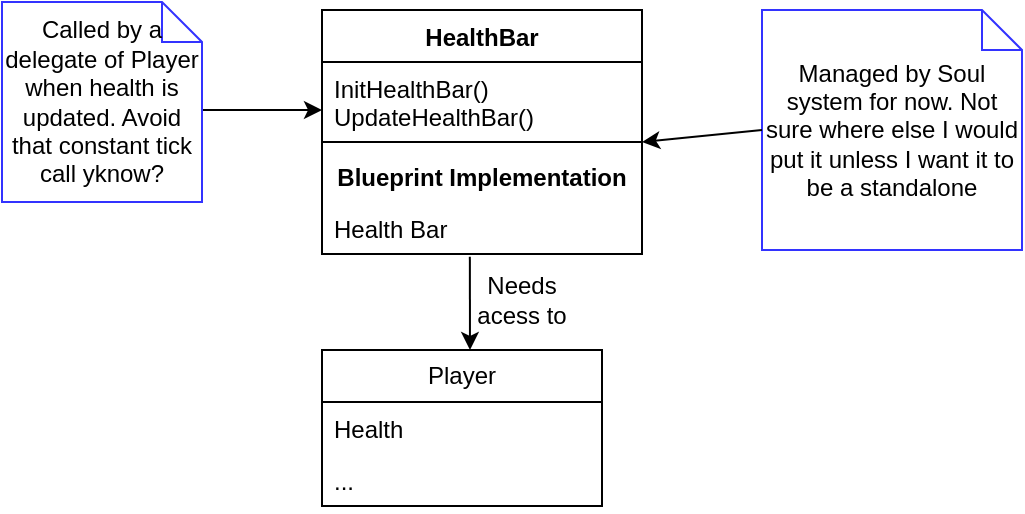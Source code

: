 <mxfile version="22.1.18" type="device">
  <diagram name="Page-1" id="7e4C0lDfBAo1UtrRcG9H">
    <mxGraphModel dx="1434" dy="844" grid="1" gridSize="10" guides="1" tooltips="1" connect="1" arrows="1" fold="1" page="1" pageScale="1" pageWidth="850" pageHeight="1100" math="0" shadow="0">
      <root>
        <mxCell id="0" />
        <mxCell id="1" parent="0" />
        <mxCell id="FeeZyDb7Tj2wdLa3kNtq-1" value="HealthBar" style="swimlane;fontStyle=1;align=center;verticalAlign=top;childLayout=stackLayout;horizontal=1;startSize=26;horizontalStack=0;resizeParent=1;resizeParentMax=0;resizeLast=0;collapsible=1;marginBottom=0;whiteSpace=wrap;html=1;" vertex="1" parent="1">
          <mxGeometry x="330" y="24" width="160" height="122" as="geometry" />
        </mxCell>
        <mxCell id="FeeZyDb7Tj2wdLa3kNtq-2" value="InitHealthBar()&lt;br&gt;UpdateHealthBar()" style="text;strokeColor=none;fillColor=none;align=left;verticalAlign=top;spacingLeft=4;spacingRight=4;overflow=hidden;rotatable=0;points=[[0,0.5],[1,0.5]];portConstraint=eastwest;whiteSpace=wrap;html=1;" vertex="1" parent="FeeZyDb7Tj2wdLa3kNtq-1">
          <mxGeometry y="26" width="160" height="36" as="geometry" />
        </mxCell>
        <mxCell id="FeeZyDb7Tj2wdLa3kNtq-3" value="" style="line;strokeWidth=1;fillColor=none;align=left;verticalAlign=middle;spacingTop=-1;spacingLeft=3;spacingRight=3;rotatable=0;labelPosition=right;points=[];portConstraint=eastwest;strokeColor=inherit;" vertex="1" parent="FeeZyDb7Tj2wdLa3kNtq-1">
          <mxGeometry y="62" width="160" height="8" as="geometry" />
        </mxCell>
        <mxCell id="FeeZyDb7Tj2wdLa3kNtq-4" value="&lt;b&gt;Blueprint Implementation&lt;/b&gt;" style="text;strokeColor=none;fillColor=none;align=center;verticalAlign=top;spacingLeft=4;spacingRight=4;overflow=hidden;rotatable=0;points=[[0,0.5],[1,0.5]];portConstraint=eastwest;whiteSpace=wrap;html=1;" vertex="1" parent="FeeZyDb7Tj2wdLa3kNtq-1">
          <mxGeometry y="70" width="160" height="26" as="geometry" />
        </mxCell>
        <mxCell id="FeeZyDb7Tj2wdLa3kNtq-5" value="Health Bar" style="text;strokeColor=none;fillColor=none;align=left;verticalAlign=top;spacingLeft=4;spacingRight=4;overflow=hidden;rotatable=0;points=[[0,0.5],[1,0.5]];portConstraint=eastwest;whiteSpace=wrap;html=1;" vertex="1" parent="FeeZyDb7Tj2wdLa3kNtq-1">
          <mxGeometry y="96" width="160" height="26" as="geometry" />
        </mxCell>
        <mxCell id="FeeZyDb7Tj2wdLa3kNtq-6" value="Managed by Soul system for now. Not sure where else I would put it unless I want it to be a standalone" style="shape=note;size=20;whiteSpace=wrap;html=1;strokeColor=#3333FF;" vertex="1" parent="1">
          <mxGeometry x="550" y="24" width="130" height="120" as="geometry" />
        </mxCell>
        <mxCell id="FeeZyDb7Tj2wdLa3kNtq-7" value="" style="endArrow=classic;html=1;rounded=0;exitX=0;exitY=0.5;exitDx=0;exitDy=0;exitPerimeter=0;entryX=1;entryY=-0.154;entryDx=0;entryDy=0;entryPerimeter=0;" edge="1" parent="1" source="FeeZyDb7Tj2wdLa3kNtq-6" target="FeeZyDb7Tj2wdLa3kNtq-4">
          <mxGeometry width="50" height="50" relative="1" as="geometry">
            <mxPoint x="550" y="114" as="sourcePoint" />
            <mxPoint x="600" y="64" as="targetPoint" />
          </mxGeometry>
        </mxCell>
        <mxCell id="FeeZyDb7Tj2wdLa3kNtq-8" value="" style="endArrow=classic;html=1;rounded=0;exitX=0.462;exitY=1.055;exitDx=0;exitDy=0;exitPerimeter=0;" edge="1" parent="1" source="FeeZyDb7Tj2wdLa3kNtq-5">
          <mxGeometry width="50" height="50" relative="1" as="geometry">
            <mxPoint x="420" y="254" as="sourcePoint" />
            <mxPoint x="404" y="194" as="targetPoint" />
          </mxGeometry>
        </mxCell>
        <mxCell id="FeeZyDb7Tj2wdLa3kNtq-9" value="Player" style="swimlane;fontStyle=0;childLayout=stackLayout;horizontal=1;startSize=26;fillColor=none;horizontalStack=0;resizeParent=1;resizeParentMax=0;resizeLast=0;collapsible=1;marginBottom=0;whiteSpace=wrap;html=1;" vertex="1" parent="1">
          <mxGeometry x="330" y="194" width="140" height="78" as="geometry" />
        </mxCell>
        <mxCell id="FeeZyDb7Tj2wdLa3kNtq-10" value="Health" style="text;strokeColor=none;fillColor=none;align=left;verticalAlign=top;spacingLeft=4;spacingRight=4;overflow=hidden;rotatable=0;points=[[0,0.5],[1,0.5]];portConstraint=eastwest;whiteSpace=wrap;html=1;" vertex="1" parent="FeeZyDb7Tj2wdLa3kNtq-9">
          <mxGeometry y="26" width="140" height="26" as="geometry" />
        </mxCell>
        <mxCell id="FeeZyDb7Tj2wdLa3kNtq-11" value="..." style="text;strokeColor=none;fillColor=none;align=left;verticalAlign=top;spacingLeft=4;spacingRight=4;overflow=hidden;rotatable=0;points=[[0,0.5],[1,0.5]];portConstraint=eastwest;whiteSpace=wrap;html=1;" vertex="1" parent="FeeZyDb7Tj2wdLa3kNtq-9">
          <mxGeometry y="52" width="140" height="26" as="geometry" />
        </mxCell>
        <mxCell id="FeeZyDb7Tj2wdLa3kNtq-12" value="Needs acess to" style="text;html=1;strokeColor=none;fillColor=none;align=center;verticalAlign=middle;whiteSpace=wrap;rounded=0;" vertex="1" parent="1">
          <mxGeometry x="400" y="154" width="60" height="30" as="geometry" />
        </mxCell>
        <mxCell id="FeeZyDb7Tj2wdLa3kNtq-13" value="" style="endArrow=classic;html=1;rounded=0;" edge="1" parent="1">
          <mxGeometry width="50" height="50" relative="1" as="geometry">
            <mxPoint x="270" y="74" as="sourcePoint" />
            <mxPoint x="330" y="74" as="targetPoint" />
          </mxGeometry>
        </mxCell>
        <mxCell id="FeeZyDb7Tj2wdLa3kNtq-14" value="Called by a delegate of Player when health is updated. Avoid that constant tick call yknow?" style="shape=note;size=20;whiteSpace=wrap;html=1;strokeColor=#3333FF;" vertex="1" parent="1">
          <mxGeometry x="170" y="20" width="100" height="100" as="geometry" />
        </mxCell>
      </root>
    </mxGraphModel>
  </diagram>
</mxfile>
